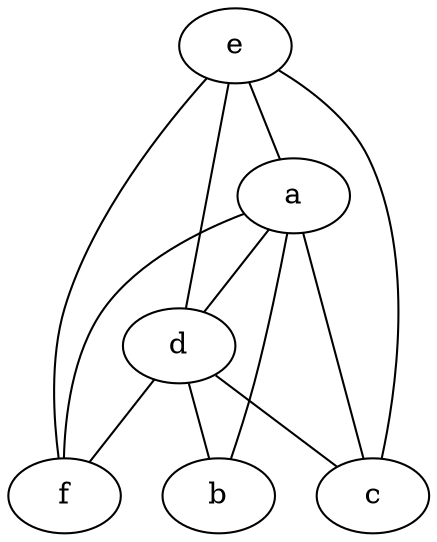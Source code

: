 strict graph {
  // B1
  // i1
  a--b;
  a--c;
  a--d;
  a--f;
  // i2
  d--a;
  d--b;
  d--c;
  d--f;
  //i3
  e--a;
  e--c;
  e--d;
  e--f;
}
